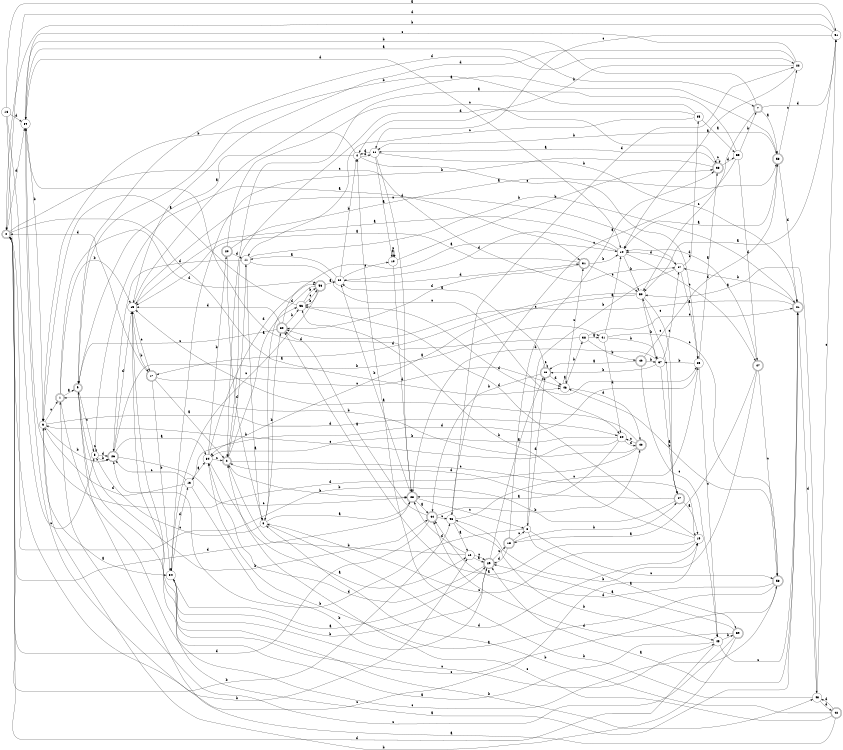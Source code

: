 digraph n48_10 {
__start0 [label="" shape="none"];

rankdir=LR;
size="8,5";

s0 [style="rounded,filled", color="black", fillcolor="white" shape="doublecircle", label="0"];
s1 [style="rounded,filled", color="black", fillcolor="white" shape="doublecircle", label="1"];
s2 [style="rounded,filled", color="black", fillcolor="white" shape="doublecircle", label="2"];
s3 [style="filled", color="black", fillcolor="white" shape="circle", label="3"];
s4 [style="filled", color="black", fillcolor="white" shape="circle", label="4"];
s5 [style="filled", color="black", fillcolor="white" shape="circle", label="5"];
s6 [style="filled", color="black", fillcolor="white" shape="circle", label="6"];
s7 [style="rounded,filled", color="black", fillcolor="white" shape="doublecircle", label="7"];
s8 [style="filled", color="black", fillcolor="white" shape="circle", label="8"];
s9 [style="rounded,filled", color="black", fillcolor="white" shape="doublecircle", label="9"];
s10 [style="filled", color="black", fillcolor="white" shape="circle", label="10"];
s11 [style="filled", color="black", fillcolor="white" shape="circle", label="11"];
s12 [style="filled", color="black", fillcolor="white" shape="circle", label="12"];
s13 [style="filled", color="black", fillcolor="white" shape="circle", label="13"];
s14 [style="filled", color="black", fillcolor="white" shape="circle", label="14"];
s15 [style="filled", color="black", fillcolor="white" shape="circle", label="15"];
s16 [style="filled", color="black", fillcolor="white" shape="circle", label="16"];
s17 [style="rounded,filled", color="black", fillcolor="white" shape="doublecircle", label="17"];
s18 [style="rounded,filled", color="black", fillcolor="white" shape="doublecircle", label="18"];
s19 [style="filled", color="black", fillcolor="white" shape="circle", label="19"];
s20 [style="rounded,filled", color="black", fillcolor="white" shape="doublecircle", label="20"];
s21 [style="rounded,filled", color="black", fillcolor="white" shape="doublecircle", label="21"];
s22 [style="filled", color="black", fillcolor="white" shape="circle", label="22"];
s23 [style="rounded,filled", color="black", fillcolor="white" shape="doublecircle", label="23"];
s24 [style="filled", color="black", fillcolor="white" shape="circle", label="24"];
s25 [style="filled", color="black", fillcolor="white" shape="circle", label="25"];
s26 [style="rounded,filled", color="black", fillcolor="white" shape="doublecircle", label="26"];
s27 [style="rounded,filled", color="black", fillcolor="white" shape="doublecircle", label="27"];
s28 [style="rounded,filled", color="black", fillcolor="white" shape="doublecircle", label="28"];
s29 [style="rounded,filled", color="black", fillcolor="white" shape="doublecircle", label="29"];
s30 [style="rounded,filled", color="black", fillcolor="white" shape="doublecircle", label="30"];
s31 [style="rounded,filled", color="black", fillcolor="white" shape="doublecircle", label="31"];
s32 [style="filled", color="black", fillcolor="white" shape="circle", label="32"];
s33 [style="rounded,filled", color="black", fillcolor="white" shape="doublecircle", label="33"];
s34 [style="filled", color="black", fillcolor="white" shape="circle", label="34"];
s35 [style="filled", color="black", fillcolor="white" shape="circle", label="35"];
s36 [style="filled", color="black", fillcolor="white" shape="circle", label="36"];
s37 [style="filled", color="black", fillcolor="white" shape="circle", label="37"];
s38 [style="filled", color="black", fillcolor="white" shape="circle", label="38"];
s39 [style="filled", color="black", fillcolor="white" shape="circle", label="39"];
s40 [style="rounded,filled", color="black", fillcolor="white" shape="doublecircle", label="40"];
s41 [style="filled", color="black", fillcolor="white" shape="circle", label="41"];
s42 [style="rounded,filled", color="black", fillcolor="white" shape="doublecircle", label="42"];
s43 [style="filled", color="black", fillcolor="white" shape="circle", label="43"];
s44 [style="rounded,filled", color="black", fillcolor="white" shape="doublecircle", label="44"];
s45 [style="filled", color="black", fillcolor="white" shape="circle", label="45"];
s46 [style="filled", color="black", fillcolor="white" shape="circle", label="46"];
s47 [style="rounded,filled", color="black", fillcolor="white" shape="doublecircle", label="47"];
s48 [style="filled", color="black", fillcolor="white" shape="circle", label="48"];
s49 [style="rounded,filled", color="black", fillcolor="white" shape="doublecircle", label="49"];
s50 [style="filled", color="black", fillcolor="white" shape="circle", label="50"];
s51 [style="filled", color="black", fillcolor="white" shape="circle", label="51"];
s52 [style="filled", color="black", fillcolor="white" shape="circle", label="52"];
s53 [style="rounded,filled", color="black", fillcolor="white" shape="doublecircle", label="53"];
s54 [style="filled", color="black", fillcolor="white" shape="circle", label="54"];
s55 [style="filled", color="black", fillcolor="white" shape="circle", label="55"];
s56 [style="rounded,filled", color="black", fillcolor="white" shape="doublecircle", label="56"];
s57 [style="filled", color="black", fillcolor="white" shape="circle", label="57"];
s58 [style="rounded,filled", color="black", fillcolor="white" shape="doublecircle", label="58"];
s59 [style="rounded,filled", color="black", fillcolor="white" shape="doublecircle", label="59"];
s0 -> s46 [label="a"];
s0 -> s43 [label="b"];
s0 -> s57 [label="c"];
s0 -> s39 [label="d"];
s1 -> s9 [label="a"];
s1 -> s15 [label="b"];
s1 -> s58 [label="c"];
s1 -> s56 [label="d"];
s2 -> s36 [label="a"];
s2 -> s28 [label="b"];
s2 -> s19 [label="c"];
s2 -> s11 [label="d"];
s3 -> s28 [label="a"];
s3 -> s30 [label="b"];
s3 -> s5 [label="c"];
s3 -> s19 [label="d"];
s4 -> s9 [label="a"];
s4 -> s6 [label="b"];
s4 -> s25 [label="c"];
s4 -> s52 [label="d"];
s5 -> s31 [label="a"];
s5 -> s26 [label="b"];
s5 -> s5 [label="c"];
s5 -> s26 [label="d"];
s6 -> s54 [label="a"];
s6 -> s26 [label="b"];
s6 -> s1 [label="c"];
s6 -> s24 [label="d"];
s7 -> s53 [label="a"];
s7 -> s39 [label="b"];
s7 -> s50 [label="c"];
s7 -> s51 [label="d"];
s8 -> s59 [label="a"];
s8 -> s26 [label="b"];
s8 -> s58 [label="c"];
s8 -> s23 [label="d"];
s9 -> s21 [label="a"];
s9 -> s44 [label="b"];
s9 -> s5 [label="c"];
s9 -> s22 [label="d"];
s10 -> s10 [label="a"];
s10 -> s33 [label="b"];
s10 -> s10 [label="c"];
s10 -> s28 [label="d"];
s11 -> s3 [label="a"];
s11 -> s21 [label="b"];
s11 -> s24 [label="c"];
s11 -> s26 [label="d"];
s12 -> s29 [label="a"];
s12 -> s2 [label="b"];
s12 -> s29 [label="c"];
s12 -> s28 [label="d"];
s13 -> s34 [label="a"];
s13 -> s29 [label="b"];
s13 -> s26 [label="c"];
s13 -> s6 [label="d"];
s14 -> s15 [label="a"];
s14 -> s50 [label="b"];
s14 -> s47 [label="c"];
s14 -> s32 [label="d"];
s15 -> s53 [label="a"];
s15 -> s17 [label="b"];
s15 -> s17 [label="c"];
s15 -> s57 [label="d"];
s16 -> s51 [label="a"];
s16 -> s12 [label="b"];
s16 -> s5 [label="c"];
s16 -> s39 [label="d"];
s17 -> s2 [label="a"];
s17 -> s54 [label="b"];
s17 -> s46 [label="c"];
s17 -> s0 [label="d"];
s18 -> s33 [label="a"];
s18 -> s27 [label="b"];
s18 -> s8 [label="c"];
s18 -> s29 [label="d"];
s19 -> s30 [label="a"];
s19 -> s36 [label="b"];
s19 -> s3 [label="c"];
s19 -> s36 [label="d"];
s20 -> s53 [label="a"];
s20 -> s3 [label="b"];
s20 -> s33 [label="c"];
s20 -> s11 [label="d"];
s21 -> s29 [label="a"];
s21 -> s57 [label="b"];
s21 -> s30 [label="c"];
s21 -> s48 [label="d"];
s22 -> s14 [label="a"];
s22 -> s4 [label="b"];
s22 -> s39 [label="c"];
s22 -> s15 [label="d"];
s23 -> s32 [label="a"];
s23 -> s44 [label="b"];
s23 -> s23 [label="c"];
s23 -> s46 [label="d"];
s24 -> s28 [label="a"];
s24 -> s34 [label="b"];
s24 -> s6 [label="c"];
s24 -> s40 [label="d"];
s25 -> s33 [label="a"];
s25 -> s37 [label="b"];
s25 -> s45 [label="c"];
s25 -> s13 [label="d"];
s26 -> s34 [label="a"];
s26 -> s41 [label="b"];
s26 -> s28 [label="c"];
s26 -> s15 [label="d"];
s27 -> s19 [label="a"];
s27 -> s0 [label="b"];
s27 -> s50 [label="c"];
s27 -> s2 [label="d"];
s28 -> s44 [label="a"];
s28 -> s32 [label="b"];
s28 -> s8 [label="c"];
s28 -> s0 [label="d"];
s29 -> s23 [label="a"];
s29 -> s54 [label="b"];
s29 -> s18 [label="c"];
s29 -> s34 [label="d"];
s30 -> s14 [label="a"];
s30 -> s36 [label="b"];
s30 -> s9 [label="c"];
s30 -> s15 [label="d"];
s31 -> s15 [label="a"];
s31 -> s14 [label="b"];
s31 -> s50 [label="c"];
s31 -> s30 [label="d"];
s32 -> s11 [label="a"];
s32 -> s4 [label="b"];
s32 -> s10 [label="c"];
s32 -> s31 [label="d"];
s33 -> s52 [label="a"];
s33 -> s54 [label="b"];
s33 -> s33 [label="c"];
s33 -> s55 [label="d"];
s34 -> s12 [label="a"];
s34 -> s20 [label="b"];
s34 -> s2 [label="c"];
s34 -> s56 [label="d"];
s35 -> s55 [label="a"];
s35 -> s9 [label="b"];
s35 -> s11 [label="c"];
s35 -> s2 [label="d"];
s36 -> s6 [label="a"];
s36 -> s56 [label="b"];
s36 -> s56 [label="c"];
s36 -> s25 [label="d"];
s37 -> s27 [label="a"];
s37 -> s23 [label="b"];
s37 -> s57 [label="c"];
s37 -> s28 [label="d"];
s38 -> s41 [label="a"];
s38 -> s49 [label="b"];
s38 -> s21 [label="c"];
s38 -> s39 [label="d"];
s39 -> s7 [label="a"];
s39 -> s6 [label="b"];
s39 -> s19 [label="c"];
s39 -> s14 [label="d"];
s40 -> s15 [label="a"];
s40 -> s1 [label="b"];
s40 -> s24 [label="c"];
s40 -> s39 [label="d"];
s41 -> s14 [label="a"];
s41 -> s37 [label="b"];
s41 -> s58 [label="c"];
s41 -> s24 [label="d"];
s42 -> s9 [label="a"];
s42 -> s3 [label="b"];
s42 -> s2 [label="c"];
s42 -> s48 [label="d"];
s43 -> s12 [label="a"];
s43 -> s45 [label="b"];
s43 -> s25 [label="c"];
s43 -> s22 [label="d"];
s44 -> s30 [label="a"];
s44 -> s40 [label="b"];
s44 -> s43 [label="c"];
s44 -> s0 [label="d"];
s45 -> s15 [label="a"];
s45 -> s59 [label="b"];
s45 -> s21 [label="c"];
s45 -> s0 [label="d"];
s46 -> s46 [label="a"];
s46 -> s38 [label="b"];
s46 -> s31 [label="c"];
s46 -> s40 [label="d"];
s47 -> s18 [label="a"];
s47 -> s43 [label="b"];
s47 -> s58 [label="c"];
s47 -> s14 [label="d"];
s48 -> s50 [label="a"];
s48 -> s4 [label="b"];
s48 -> s51 [label="c"];
s48 -> s42 [label="d"];
s49 -> s23 [label="a"];
s49 -> s37 [label="b"];
s49 -> s45 [label="c"];
s49 -> s53 [label="d"];
s50 -> s34 [label="a"];
s50 -> s37 [label="b"];
s50 -> s27 [label="c"];
s50 -> s17 [label="d"];
s51 -> s50 [label="a"];
s51 -> s0 [label="b"];
s51 -> s52 [label="c"];
s51 -> s0 [label="d"];
s52 -> s10 [label="a"];
s52 -> s21 [label="b"];
s52 -> s28 [label="c"];
s52 -> s4 [label="d"];
s53 -> s14 [label="a"];
s53 -> s52 [label="b"];
s53 -> s22 [label="c"];
s53 -> s21 [label="d"];
s54 -> s29 [label="a"];
s54 -> s48 [label="b"];
s54 -> s45 [label="c"];
s54 -> s13 [label="d"];
s55 -> s2 [label="a"];
s55 -> s7 [label="b"];
s55 -> s43 [label="c"];
s55 -> s47 [label="d"];
s56 -> s32 [label="a"];
s56 -> s36 [label="b"];
s56 -> s54 [label="c"];
s56 -> s3 [label="d"];
s57 -> s25 [label="a"];
s57 -> s8 [label="b"];
s57 -> s35 [label="c"];
s57 -> s14 [label="d"];
s58 -> s34 [label="a"];
s58 -> s46 [label="b"];
s58 -> s15 [label="c"];
s58 -> s44 [label="d"];
s59 -> s29 [label="a"];
s59 -> s6 [label="b"];
s59 -> s1 [label="c"];
s59 -> s44 [label="d"];

}
